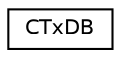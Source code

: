 digraph "Graphical Class Hierarchy"
{
  edge [fontname="Helvetica",fontsize="10",labelfontname="Helvetica",labelfontsize="10"];
  node [fontname="Helvetica",fontsize="10",shape=record];
  rankdir="LR";
  Node0 [label="CTxDB",height=0.2,width=0.4,color="black", fillcolor="white", style="filled",URL="$class_c_tx_d_b.html"];
}
